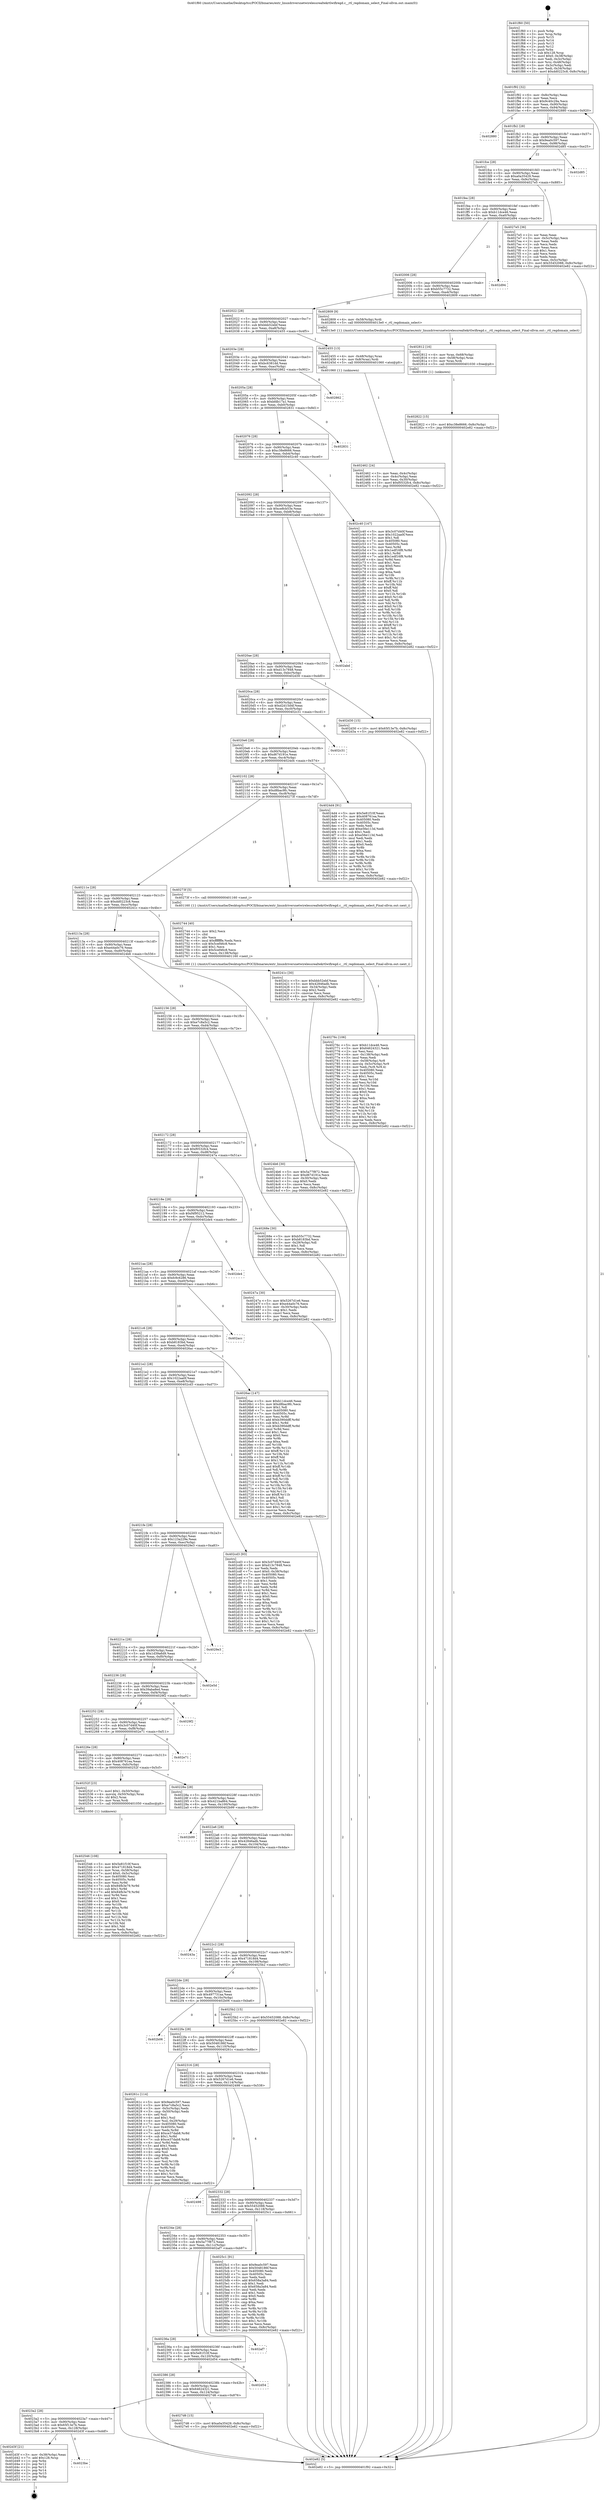 digraph "0x401f60" {
  label = "0x401f60 (/mnt/c/Users/mathe/Desktop/tcc/POCII/binaries/extr_linuxdriversnetwirelessrealtekrtlwifiregd.c__rtl_regdomain_select_Final-ollvm.out::main(0))"
  labelloc = "t"
  node[shape=record]

  Entry [label="",width=0.3,height=0.3,shape=circle,fillcolor=black,style=filled]
  "0x401f92" [label="{
     0x401f92 [32]\l
     | [instrs]\l
     &nbsp;&nbsp;0x401f92 \<+6\>: mov -0x8c(%rbp),%eax\l
     &nbsp;&nbsp;0x401f98 \<+2\>: mov %eax,%ecx\l
     &nbsp;&nbsp;0x401f9a \<+6\>: sub $0x9c40c29a,%ecx\l
     &nbsp;&nbsp;0x401fa0 \<+6\>: mov %eax,-0x90(%rbp)\l
     &nbsp;&nbsp;0x401fa6 \<+6\>: mov %ecx,-0x94(%rbp)\l
     &nbsp;&nbsp;0x401fac \<+6\>: je 0000000000402880 \<main+0x920\>\l
  }"]
  "0x402880" [label="{
     0x402880\l
  }", style=dashed]
  "0x401fb2" [label="{
     0x401fb2 [28]\l
     | [instrs]\l
     &nbsp;&nbsp;0x401fb2 \<+5\>: jmp 0000000000401fb7 \<main+0x57\>\l
     &nbsp;&nbsp;0x401fb7 \<+6\>: mov -0x90(%rbp),%eax\l
     &nbsp;&nbsp;0x401fbd \<+5\>: sub $0x9ea0c597,%eax\l
     &nbsp;&nbsp;0x401fc2 \<+6\>: mov %eax,-0x98(%rbp)\l
     &nbsp;&nbsp;0x401fc8 \<+6\>: je 0000000000402d85 \<main+0xe25\>\l
  }"]
  Exit [label="",width=0.3,height=0.3,shape=circle,fillcolor=black,style=filled,peripheries=2]
  "0x402d85" [label="{
     0x402d85\l
  }", style=dashed]
  "0x401fce" [label="{
     0x401fce [28]\l
     | [instrs]\l
     &nbsp;&nbsp;0x401fce \<+5\>: jmp 0000000000401fd3 \<main+0x73\>\l
     &nbsp;&nbsp;0x401fd3 \<+6\>: mov -0x90(%rbp),%eax\l
     &nbsp;&nbsp;0x401fd9 \<+5\>: sub $0xa0a35429,%eax\l
     &nbsp;&nbsp;0x401fde \<+6\>: mov %eax,-0x9c(%rbp)\l
     &nbsp;&nbsp;0x401fe4 \<+6\>: je 00000000004027e5 \<main+0x885\>\l
  }"]
  "0x4023be" [label="{
     0x4023be\l
  }", style=dashed]
  "0x4027e5" [label="{
     0x4027e5 [36]\l
     | [instrs]\l
     &nbsp;&nbsp;0x4027e5 \<+2\>: xor %eax,%eax\l
     &nbsp;&nbsp;0x4027e7 \<+3\>: mov -0x5c(%rbp),%ecx\l
     &nbsp;&nbsp;0x4027ea \<+2\>: mov %eax,%edx\l
     &nbsp;&nbsp;0x4027ec \<+2\>: sub %ecx,%edx\l
     &nbsp;&nbsp;0x4027ee \<+2\>: mov %eax,%ecx\l
     &nbsp;&nbsp;0x4027f0 \<+3\>: sub $0x1,%ecx\l
     &nbsp;&nbsp;0x4027f3 \<+2\>: add %ecx,%edx\l
     &nbsp;&nbsp;0x4027f5 \<+2\>: sub %edx,%eax\l
     &nbsp;&nbsp;0x4027f7 \<+3\>: mov %eax,-0x5c(%rbp)\l
     &nbsp;&nbsp;0x4027fa \<+10\>: movl $0x55452088,-0x8c(%rbp)\l
     &nbsp;&nbsp;0x402804 \<+5\>: jmp 0000000000402e82 \<main+0xf22\>\l
  }"]
  "0x401fea" [label="{
     0x401fea [28]\l
     | [instrs]\l
     &nbsp;&nbsp;0x401fea \<+5\>: jmp 0000000000401fef \<main+0x8f\>\l
     &nbsp;&nbsp;0x401fef \<+6\>: mov -0x90(%rbp),%eax\l
     &nbsp;&nbsp;0x401ff5 \<+5\>: sub $0xb11dce46,%eax\l
     &nbsp;&nbsp;0x401ffa \<+6\>: mov %eax,-0xa0(%rbp)\l
     &nbsp;&nbsp;0x402000 \<+6\>: je 0000000000402d94 \<main+0xe34\>\l
  }"]
  "0x402d3f" [label="{
     0x402d3f [21]\l
     | [instrs]\l
     &nbsp;&nbsp;0x402d3f \<+3\>: mov -0x38(%rbp),%eax\l
     &nbsp;&nbsp;0x402d42 \<+7\>: add $0x128,%rsp\l
     &nbsp;&nbsp;0x402d49 \<+1\>: pop %rbx\l
     &nbsp;&nbsp;0x402d4a \<+2\>: pop %r12\l
     &nbsp;&nbsp;0x402d4c \<+2\>: pop %r13\l
     &nbsp;&nbsp;0x402d4e \<+2\>: pop %r14\l
     &nbsp;&nbsp;0x402d50 \<+2\>: pop %r15\l
     &nbsp;&nbsp;0x402d52 \<+1\>: pop %rbp\l
     &nbsp;&nbsp;0x402d53 \<+1\>: ret\l
  }"]
  "0x402d94" [label="{
     0x402d94\l
  }", style=dashed]
  "0x402006" [label="{
     0x402006 [28]\l
     | [instrs]\l
     &nbsp;&nbsp;0x402006 \<+5\>: jmp 000000000040200b \<main+0xab\>\l
     &nbsp;&nbsp;0x40200b \<+6\>: mov -0x90(%rbp),%eax\l
     &nbsp;&nbsp;0x402011 \<+5\>: sub $0xb55c7732,%eax\l
     &nbsp;&nbsp;0x402016 \<+6\>: mov %eax,-0xa4(%rbp)\l
     &nbsp;&nbsp;0x40201c \<+6\>: je 0000000000402809 \<main+0x8a9\>\l
  }"]
  "0x402822" [label="{
     0x402822 [15]\l
     | [instrs]\l
     &nbsp;&nbsp;0x402822 \<+10\>: movl $0xc38e8666,-0x8c(%rbp)\l
     &nbsp;&nbsp;0x40282c \<+5\>: jmp 0000000000402e82 \<main+0xf22\>\l
  }"]
  "0x402809" [label="{
     0x402809 [9]\l
     | [instrs]\l
     &nbsp;&nbsp;0x402809 \<+4\>: mov -0x58(%rbp),%rdi\l
     &nbsp;&nbsp;0x40280d \<+5\>: call 00000000004013e0 \<_rtl_regdomain_select\>\l
     | [calls]\l
     &nbsp;&nbsp;0x4013e0 \{1\} (/mnt/c/Users/mathe/Desktop/tcc/POCII/binaries/extr_linuxdriversnetwirelessrealtekrtlwifiregd.c__rtl_regdomain_select_Final-ollvm.out::_rtl_regdomain_select)\l
  }"]
  "0x402022" [label="{
     0x402022 [28]\l
     | [instrs]\l
     &nbsp;&nbsp;0x402022 \<+5\>: jmp 0000000000402027 \<main+0xc7\>\l
     &nbsp;&nbsp;0x402027 \<+6\>: mov -0x90(%rbp),%eax\l
     &nbsp;&nbsp;0x40202d \<+5\>: sub $0xbbb52ebf,%eax\l
     &nbsp;&nbsp;0x402032 \<+6\>: mov %eax,-0xa8(%rbp)\l
     &nbsp;&nbsp;0x402038 \<+6\>: je 0000000000402455 \<main+0x4f5\>\l
  }"]
  "0x402812" [label="{
     0x402812 [16]\l
     | [instrs]\l
     &nbsp;&nbsp;0x402812 \<+4\>: mov %rax,-0x68(%rbp)\l
     &nbsp;&nbsp;0x402816 \<+4\>: mov -0x58(%rbp),%rax\l
     &nbsp;&nbsp;0x40281a \<+3\>: mov %rax,%rdi\l
     &nbsp;&nbsp;0x40281d \<+5\>: call 0000000000401030 \<free@plt\>\l
     | [calls]\l
     &nbsp;&nbsp;0x401030 \{1\} (unknown)\l
  }"]
  "0x402455" [label="{
     0x402455 [13]\l
     | [instrs]\l
     &nbsp;&nbsp;0x402455 \<+4\>: mov -0x48(%rbp),%rax\l
     &nbsp;&nbsp;0x402459 \<+4\>: mov 0x8(%rax),%rdi\l
     &nbsp;&nbsp;0x40245d \<+5\>: call 0000000000401060 \<atoi@plt\>\l
     | [calls]\l
     &nbsp;&nbsp;0x401060 \{1\} (unknown)\l
  }"]
  "0x40203e" [label="{
     0x40203e [28]\l
     | [instrs]\l
     &nbsp;&nbsp;0x40203e \<+5\>: jmp 0000000000402043 \<main+0xe3\>\l
     &nbsp;&nbsp;0x402043 \<+6\>: mov -0x90(%rbp),%eax\l
     &nbsp;&nbsp;0x402049 \<+5\>: sub $0xbc6381dd,%eax\l
     &nbsp;&nbsp;0x40204e \<+6\>: mov %eax,-0xac(%rbp)\l
     &nbsp;&nbsp;0x402054 \<+6\>: je 0000000000402862 \<main+0x902\>\l
  }"]
  "0x4023a2" [label="{
     0x4023a2 [28]\l
     | [instrs]\l
     &nbsp;&nbsp;0x4023a2 \<+5\>: jmp 00000000004023a7 \<main+0x447\>\l
     &nbsp;&nbsp;0x4023a7 \<+6\>: mov -0x90(%rbp),%eax\l
     &nbsp;&nbsp;0x4023ad \<+5\>: sub $0x65f13e7b,%eax\l
     &nbsp;&nbsp;0x4023b2 \<+6\>: mov %eax,-0x128(%rbp)\l
     &nbsp;&nbsp;0x4023b8 \<+6\>: je 0000000000402d3f \<main+0xddf\>\l
  }"]
  "0x402862" [label="{
     0x402862\l
  }", style=dashed]
  "0x40205a" [label="{
     0x40205a [28]\l
     | [instrs]\l
     &nbsp;&nbsp;0x40205a \<+5\>: jmp 000000000040205f \<main+0xff\>\l
     &nbsp;&nbsp;0x40205f \<+6\>: mov -0x90(%rbp),%eax\l
     &nbsp;&nbsp;0x402065 \<+5\>: sub $0xbfdb17a1,%eax\l
     &nbsp;&nbsp;0x40206a \<+6\>: mov %eax,-0xb0(%rbp)\l
     &nbsp;&nbsp;0x402070 \<+6\>: je 0000000000402831 \<main+0x8d1\>\l
  }"]
  "0x4027d6" [label="{
     0x4027d6 [15]\l
     | [instrs]\l
     &nbsp;&nbsp;0x4027d6 \<+10\>: movl $0xa0a35429,-0x8c(%rbp)\l
     &nbsp;&nbsp;0x4027e0 \<+5\>: jmp 0000000000402e82 \<main+0xf22\>\l
  }"]
  "0x402831" [label="{
     0x402831\l
  }", style=dashed]
  "0x402076" [label="{
     0x402076 [28]\l
     | [instrs]\l
     &nbsp;&nbsp;0x402076 \<+5\>: jmp 000000000040207b \<main+0x11b\>\l
     &nbsp;&nbsp;0x40207b \<+6\>: mov -0x90(%rbp),%eax\l
     &nbsp;&nbsp;0x402081 \<+5\>: sub $0xc38e8666,%eax\l
     &nbsp;&nbsp;0x402086 \<+6\>: mov %eax,-0xb4(%rbp)\l
     &nbsp;&nbsp;0x40208c \<+6\>: je 0000000000402c40 \<main+0xce0\>\l
  }"]
  "0x402386" [label="{
     0x402386 [28]\l
     | [instrs]\l
     &nbsp;&nbsp;0x402386 \<+5\>: jmp 000000000040238b \<main+0x42b\>\l
     &nbsp;&nbsp;0x40238b \<+6\>: mov -0x90(%rbp),%eax\l
     &nbsp;&nbsp;0x402391 \<+5\>: sub $0x64624321,%eax\l
     &nbsp;&nbsp;0x402396 \<+6\>: mov %eax,-0x124(%rbp)\l
     &nbsp;&nbsp;0x40239c \<+6\>: je 00000000004027d6 \<main+0x876\>\l
  }"]
  "0x402c40" [label="{
     0x402c40 [147]\l
     | [instrs]\l
     &nbsp;&nbsp;0x402c40 \<+5\>: mov $0x3c07d40f,%eax\l
     &nbsp;&nbsp;0x402c45 \<+5\>: mov $0x1022aa0f,%ecx\l
     &nbsp;&nbsp;0x402c4a \<+2\>: mov $0x1,%dl\l
     &nbsp;&nbsp;0x402c4c \<+7\>: mov 0x405080,%esi\l
     &nbsp;&nbsp;0x402c53 \<+7\>: mov 0x40505c,%edi\l
     &nbsp;&nbsp;0x402c5a \<+3\>: mov %esi,%r8d\l
     &nbsp;&nbsp;0x402c5d \<+7\>: sub $0x1edf16f8,%r8d\l
     &nbsp;&nbsp;0x402c64 \<+4\>: sub $0x1,%r8d\l
     &nbsp;&nbsp;0x402c68 \<+7\>: add $0x1edf16f8,%r8d\l
     &nbsp;&nbsp;0x402c6f \<+4\>: imul %r8d,%esi\l
     &nbsp;&nbsp;0x402c73 \<+3\>: and $0x1,%esi\l
     &nbsp;&nbsp;0x402c76 \<+3\>: cmp $0x0,%esi\l
     &nbsp;&nbsp;0x402c79 \<+4\>: sete %r9b\l
     &nbsp;&nbsp;0x402c7d \<+3\>: cmp $0xa,%edi\l
     &nbsp;&nbsp;0x402c80 \<+4\>: setl %r10b\l
     &nbsp;&nbsp;0x402c84 \<+3\>: mov %r9b,%r11b\l
     &nbsp;&nbsp;0x402c87 \<+4\>: xor $0xff,%r11b\l
     &nbsp;&nbsp;0x402c8b \<+3\>: mov %r10b,%bl\l
     &nbsp;&nbsp;0x402c8e \<+3\>: xor $0xff,%bl\l
     &nbsp;&nbsp;0x402c91 \<+3\>: xor $0x0,%dl\l
     &nbsp;&nbsp;0x402c94 \<+3\>: mov %r11b,%r14b\l
     &nbsp;&nbsp;0x402c97 \<+4\>: and $0x0,%r14b\l
     &nbsp;&nbsp;0x402c9b \<+3\>: and %dl,%r9b\l
     &nbsp;&nbsp;0x402c9e \<+3\>: mov %bl,%r15b\l
     &nbsp;&nbsp;0x402ca1 \<+4\>: and $0x0,%r15b\l
     &nbsp;&nbsp;0x402ca5 \<+3\>: and %dl,%r10b\l
     &nbsp;&nbsp;0x402ca8 \<+3\>: or %r9b,%r14b\l
     &nbsp;&nbsp;0x402cab \<+3\>: or %r10b,%r15b\l
     &nbsp;&nbsp;0x402cae \<+3\>: xor %r15b,%r14b\l
     &nbsp;&nbsp;0x402cb1 \<+3\>: or %bl,%r11b\l
     &nbsp;&nbsp;0x402cb4 \<+4\>: xor $0xff,%r11b\l
     &nbsp;&nbsp;0x402cb8 \<+3\>: or $0x0,%dl\l
     &nbsp;&nbsp;0x402cbb \<+3\>: and %dl,%r11b\l
     &nbsp;&nbsp;0x402cbe \<+3\>: or %r11b,%r14b\l
     &nbsp;&nbsp;0x402cc1 \<+4\>: test $0x1,%r14b\l
     &nbsp;&nbsp;0x402cc5 \<+3\>: cmovne %ecx,%eax\l
     &nbsp;&nbsp;0x402cc8 \<+6\>: mov %eax,-0x8c(%rbp)\l
     &nbsp;&nbsp;0x402cce \<+5\>: jmp 0000000000402e82 \<main+0xf22\>\l
  }"]
  "0x402092" [label="{
     0x402092 [28]\l
     | [instrs]\l
     &nbsp;&nbsp;0x402092 \<+5\>: jmp 0000000000402097 \<main+0x137\>\l
     &nbsp;&nbsp;0x402097 \<+6\>: mov -0x90(%rbp),%eax\l
     &nbsp;&nbsp;0x40209d \<+5\>: sub $0xce8cb53e,%eax\l
     &nbsp;&nbsp;0x4020a2 \<+6\>: mov %eax,-0xb8(%rbp)\l
     &nbsp;&nbsp;0x4020a8 \<+6\>: je 0000000000402abd \<main+0xb5d\>\l
  }"]
  "0x402d54" [label="{
     0x402d54\l
  }", style=dashed]
  "0x402abd" [label="{
     0x402abd\l
  }", style=dashed]
  "0x4020ae" [label="{
     0x4020ae [28]\l
     | [instrs]\l
     &nbsp;&nbsp;0x4020ae \<+5\>: jmp 00000000004020b3 \<main+0x153\>\l
     &nbsp;&nbsp;0x4020b3 \<+6\>: mov -0x90(%rbp),%eax\l
     &nbsp;&nbsp;0x4020b9 \<+5\>: sub $0xd13c7848,%eax\l
     &nbsp;&nbsp;0x4020be \<+6\>: mov %eax,-0xbc(%rbp)\l
     &nbsp;&nbsp;0x4020c4 \<+6\>: je 0000000000402d30 \<main+0xdd0\>\l
  }"]
  "0x40236a" [label="{
     0x40236a [28]\l
     | [instrs]\l
     &nbsp;&nbsp;0x40236a \<+5\>: jmp 000000000040236f \<main+0x40f\>\l
     &nbsp;&nbsp;0x40236f \<+6\>: mov -0x90(%rbp),%eax\l
     &nbsp;&nbsp;0x402375 \<+5\>: sub $0x5e81f10f,%eax\l
     &nbsp;&nbsp;0x40237a \<+6\>: mov %eax,-0x120(%rbp)\l
     &nbsp;&nbsp;0x402380 \<+6\>: je 0000000000402d54 \<main+0xdf4\>\l
  }"]
  "0x402d30" [label="{
     0x402d30 [15]\l
     | [instrs]\l
     &nbsp;&nbsp;0x402d30 \<+10\>: movl $0x65f13e7b,-0x8c(%rbp)\l
     &nbsp;&nbsp;0x402d3a \<+5\>: jmp 0000000000402e82 \<main+0xf22\>\l
  }"]
  "0x4020ca" [label="{
     0x4020ca [28]\l
     | [instrs]\l
     &nbsp;&nbsp;0x4020ca \<+5\>: jmp 00000000004020cf \<main+0x16f\>\l
     &nbsp;&nbsp;0x4020cf \<+6\>: mov -0x90(%rbp),%eax\l
     &nbsp;&nbsp;0x4020d5 \<+5\>: sub $0xd2d15d4f,%eax\l
     &nbsp;&nbsp;0x4020da \<+6\>: mov %eax,-0xc0(%rbp)\l
     &nbsp;&nbsp;0x4020e0 \<+6\>: je 0000000000402c31 \<main+0xcd1\>\l
  }"]
  "0x402af7" [label="{
     0x402af7\l
  }", style=dashed]
  "0x402c31" [label="{
     0x402c31\l
  }", style=dashed]
  "0x4020e6" [label="{
     0x4020e6 [28]\l
     | [instrs]\l
     &nbsp;&nbsp;0x4020e6 \<+5\>: jmp 00000000004020eb \<main+0x18b\>\l
     &nbsp;&nbsp;0x4020eb \<+6\>: mov -0x90(%rbp),%eax\l
     &nbsp;&nbsp;0x4020f1 \<+5\>: sub $0xd67d191e,%eax\l
     &nbsp;&nbsp;0x4020f6 \<+6\>: mov %eax,-0xc4(%rbp)\l
     &nbsp;&nbsp;0x4020fc \<+6\>: je 00000000004024d4 \<main+0x574\>\l
  }"]
  "0x40276c" [label="{
     0x40276c [106]\l
     | [instrs]\l
     &nbsp;&nbsp;0x40276c \<+5\>: mov $0xb11dce46,%ecx\l
     &nbsp;&nbsp;0x402771 \<+5\>: mov $0x64624321,%edx\l
     &nbsp;&nbsp;0x402776 \<+2\>: xor %esi,%esi\l
     &nbsp;&nbsp;0x402778 \<+6\>: mov -0x138(%rbp),%edi\l
     &nbsp;&nbsp;0x40277e \<+3\>: imul %eax,%edi\l
     &nbsp;&nbsp;0x402781 \<+4\>: mov -0x58(%rbp),%r8\l
     &nbsp;&nbsp;0x402785 \<+4\>: movslq -0x5c(%rbp),%r9\l
     &nbsp;&nbsp;0x402789 \<+4\>: mov %edi,(%r8,%r9,4)\l
     &nbsp;&nbsp;0x40278d \<+7\>: mov 0x405080,%eax\l
     &nbsp;&nbsp;0x402794 \<+7\>: mov 0x40505c,%edi\l
     &nbsp;&nbsp;0x40279b \<+3\>: sub $0x1,%esi\l
     &nbsp;&nbsp;0x40279e \<+3\>: mov %eax,%r10d\l
     &nbsp;&nbsp;0x4027a1 \<+3\>: add %esi,%r10d\l
     &nbsp;&nbsp;0x4027a4 \<+4\>: imul %r10d,%eax\l
     &nbsp;&nbsp;0x4027a8 \<+3\>: and $0x1,%eax\l
     &nbsp;&nbsp;0x4027ab \<+3\>: cmp $0x0,%eax\l
     &nbsp;&nbsp;0x4027ae \<+4\>: sete %r11b\l
     &nbsp;&nbsp;0x4027b2 \<+3\>: cmp $0xa,%edi\l
     &nbsp;&nbsp;0x4027b5 \<+3\>: setl %bl\l
     &nbsp;&nbsp;0x4027b8 \<+3\>: mov %r11b,%r14b\l
     &nbsp;&nbsp;0x4027bb \<+3\>: and %bl,%r14b\l
     &nbsp;&nbsp;0x4027be \<+3\>: xor %bl,%r11b\l
     &nbsp;&nbsp;0x4027c1 \<+3\>: or %r11b,%r14b\l
     &nbsp;&nbsp;0x4027c4 \<+4\>: test $0x1,%r14b\l
     &nbsp;&nbsp;0x4027c8 \<+3\>: cmovne %edx,%ecx\l
     &nbsp;&nbsp;0x4027cb \<+6\>: mov %ecx,-0x8c(%rbp)\l
     &nbsp;&nbsp;0x4027d1 \<+5\>: jmp 0000000000402e82 \<main+0xf22\>\l
  }"]
  "0x4024d4" [label="{
     0x4024d4 [91]\l
     | [instrs]\l
     &nbsp;&nbsp;0x4024d4 \<+5\>: mov $0x5e81f10f,%eax\l
     &nbsp;&nbsp;0x4024d9 \<+5\>: mov $0x408761ea,%ecx\l
     &nbsp;&nbsp;0x4024de \<+7\>: mov 0x405080,%edx\l
     &nbsp;&nbsp;0x4024e5 \<+7\>: mov 0x40505c,%esi\l
     &nbsp;&nbsp;0x4024ec \<+2\>: mov %edx,%edi\l
     &nbsp;&nbsp;0x4024ee \<+6\>: add $0xe56e113d,%edi\l
     &nbsp;&nbsp;0x4024f4 \<+3\>: sub $0x1,%edi\l
     &nbsp;&nbsp;0x4024f7 \<+6\>: sub $0xe56e113d,%edi\l
     &nbsp;&nbsp;0x4024fd \<+3\>: imul %edi,%edx\l
     &nbsp;&nbsp;0x402500 \<+3\>: and $0x1,%edx\l
     &nbsp;&nbsp;0x402503 \<+3\>: cmp $0x0,%edx\l
     &nbsp;&nbsp;0x402506 \<+4\>: sete %r8b\l
     &nbsp;&nbsp;0x40250a \<+3\>: cmp $0xa,%esi\l
     &nbsp;&nbsp;0x40250d \<+4\>: setl %r9b\l
     &nbsp;&nbsp;0x402511 \<+3\>: mov %r8b,%r10b\l
     &nbsp;&nbsp;0x402514 \<+3\>: and %r9b,%r10b\l
     &nbsp;&nbsp;0x402517 \<+3\>: xor %r9b,%r8b\l
     &nbsp;&nbsp;0x40251a \<+3\>: or %r8b,%r10b\l
     &nbsp;&nbsp;0x40251d \<+4\>: test $0x1,%r10b\l
     &nbsp;&nbsp;0x402521 \<+3\>: cmovne %ecx,%eax\l
     &nbsp;&nbsp;0x402524 \<+6\>: mov %eax,-0x8c(%rbp)\l
     &nbsp;&nbsp;0x40252a \<+5\>: jmp 0000000000402e82 \<main+0xf22\>\l
  }"]
  "0x402102" [label="{
     0x402102 [28]\l
     | [instrs]\l
     &nbsp;&nbsp;0x402102 \<+5\>: jmp 0000000000402107 \<main+0x1a7\>\l
     &nbsp;&nbsp;0x402107 \<+6\>: mov -0x90(%rbp),%eax\l
     &nbsp;&nbsp;0x40210d \<+5\>: sub $0xd8bac9fc,%eax\l
     &nbsp;&nbsp;0x402112 \<+6\>: mov %eax,-0xc8(%rbp)\l
     &nbsp;&nbsp;0x402118 \<+6\>: je 000000000040273f \<main+0x7df\>\l
  }"]
  "0x402744" [label="{
     0x402744 [40]\l
     | [instrs]\l
     &nbsp;&nbsp;0x402744 \<+5\>: mov $0x2,%ecx\l
     &nbsp;&nbsp;0x402749 \<+1\>: cltd\l
     &nbsp;&nbsp;0x40274a \<+2\>: idiv %ecx\l
     &nbsp;&nbsp;0x40274c \<+6\>: imul $0xfffffffe,%edx,%ecx\l
     &nbsp;&nbsp;0x402752 \<+6\>: sub $0x5cef46c8,%ecx\l
     &nbsp;&nbsp;0x402758 \<+3\>: add $0x1,%ecx\l
     &nbsp;&nbsp;0x40275b \<+6\>: add $0x5cef46c8,%ecx\l
     &nbsp;&nbsp;0x402761 \<+6\>: mov %ecx,-0x138(%rbp)\l
     &nbsp;&nbsp;0x402767 \<+5\>: call 0000000000401160 \<next_i\>\l
     | [calls]\l
     &nbsp;&nbsp;0x401160 \{1\} (/mnt/c/Users/mathe/Desktop/tcc/POCII/binaries/extr_linuxdriversnetwirelessrealtekrtlwifiregd.c__rtl_regdomain_select_Final-ollvm.out::next_i)\l
  }"]
  "0x40273f" [label="{
     0x40273f [5]\l
     | [instrs]\l
     &nbsp;&nbsp;0x40273f \<+5\>: call 0000000000401160 \<next_i\>\l
     | [calls]\l
     &nbsp;&nbsp;0x401160 \{1\} (/mnt/c/Users/mathe/Desktop/tcc/POCII/binaries/extr_linuxdriversnetwirelessrealtekrtlwifiregd.c__rtl_regdomain_select_Final-ollvm.out::next_i)\l
  }"]
  "0x40211e" [label="{
     0x40211e [28]\l
     | [instrs]\l
     &nbsp;&nbsp;0x40211e \<+5\>: jmp 0000000000402123 \<main+0x1c3\>\l
     &nbsp;&nbsp;0x402123 \<+6\>: mov -0x90(%rbp),%eax\l
     &nbsp;&nbsp;0x402129 \<+5\>: sub $0xdd0223c8,%eax\l
     &nbsp;&nbsp;0x40212e \<+6\>: mov %eax,-0xcc(%rbp)\l
     &nbsp;&nbsp;0x402134 \<+6\>: je 000000000040241c \<main+0x4bc\>\l
  }"]
  "0x40234e" [label="{
     0x40234e [28]\l
     | [instrs]\l
     &nbsp;&nbsp;0x40234e \<+5\>: jmp 0000000000402353 \<main+0x3f3\>\l
     &nbsp;&nbsp;0x402353 \<+6\>: mov -0x90(%rbp),%eax\l
     &nbsp;&nbsp;0x402359 \<+5\>: sub $0x5a77f872,%eax\l
     &nbsp;&nbsp;0x40235e \<+6\>: mov %eax,-0x11c(%rbp)\l
     &nbsp;&nbsp;0x402364 \<+6\>: je 0000000000402af7 \<main+0xb97\>\l
  }"]
  "0x40241c" [label="{
     0x40241c [30]\l
     | [instrs]\l
     &nbsp;&nbsp;0x40241c \<+5\>: mov $0xbbb52ebf,%eax\l
     &nbsp;&nbsp;0x402421 \<+5\>: mov $0x42846adb,%ecx\l
     &nbsp;&nbsp;0x402426 \<+3\>: mov -0x34(%rbp),%edx\l
     &nbsp;&nbsp;0x402429 \<+3\>: cmp $0x2,%edx\l
     &nbsp;&nbsp;0x40242c \<+3\>: cmovne %ecx,%eax\l
     &nbsp;&nbsp;0x40242f \<+6\>: mov %eax,-0x8c(%rbp)\l
     &nbsp;&nbsp;0x402435 \<+5\>: jmp 0000000000402e82 \<main+0xf22\>\l
  }"]
  "0x40213a" [label="{
     0x40213a [28]\l
     | [instrs]\l
     &nbsp;&nbsp;0x40213a \<+5\>: jmp 000000000040213f \<main+0x1df\>\l
     &nbsp;&nbsp;0x40213f \<+6\>: mov -0x90(%rbp),%eax\l
     &nbsp;&nbsp;0x402145 \<+5\>: sub $0xe44a0c76,%eax\l
     &nbsp;&nbsp;0x40214a \<+6\>: mov %eax,-0xd0(%rbp)\l
     &nbsp;&nbsp;0x402150 \<+6\>: je 00000000004024b6 \<main+0x556\>\l
  }"]
  "0x402e82" [label="{
     0x402e82 [5]\l
     | [instrs]\l
     &nbsp;&nbsp;0x402e82 \<+5\>: jmp 0000000000401f92 \<main+0x32\>\l
  }"]
  "0x401f60" [label="{
     0x401f60 [50]\l
     | [instrs]\l
     &nbsp;&nbsp;0x401f60 \<+1\>: push %rbp\l
     &nbsp;&nbsp;0x401f61 \<+3\>: mov %rsp,%rbp\l
     &nbsp;&nbsp;0x401f64 \<+2\>: push %r15\l
     &nbsp;&nbsp;0x401f66 \<+2\>: push %r14\l
     &nbsp;&nbsp;0x401f68 \<+2\>: push %r13\l
     &nbsp;&nbsp;0x401f6a \<+2\>: push %r12\l
     &nbsp;&nbsp;0x401f6c \<+1\>: push %rbx\l
     &nbsp;&nbsp;0x401f6d \<+7\>: sub $0x128,%rsp\l
     &nbsp;&nbsp;0x401f74 \<+7\>: movl $0x0,-0x38(%rbp)\l
     &nbsp;&nbsp;0x401f7b \<+3\>: mov %edi,-0x3c(%rbp)\l
     &nbsp;&nbsp;0x401f7e \<+4\>: mov %rsi,-0x48(%rbp)\l
     &nbsp;&nbsp;0x401f82 \<+3\>: mov -0x3c(%rbp),%edi\l
     &nbsp;&nbsp;0x401f85 \<+3\>: mov %edi,-0x34(%rbp)\l
     &nbsp;&nbsp;0x401f88 \<+10\>: movl $0xdd0223c8,-0x8c(%rbp)\l
  }"]
  "0x402462" [label="{
     0x402462 [24]\l
     | [instrs]\l
     &nbsp;&nbsp;0x402462 \<+3\>: mov %eax,-0x4c(%rbp)\l
     &nbsp;&nbsp;0x402465 \<+3\>: mov -0x4c(%rbp),%eax\l
     &nbsp;&nbsp;0x402468 \<+3\>: mov %eax,-0x30(%rbp)\l
     &nbsp;&nbsp;0x40246b \<+10\>: movl $0xf0532fc4,-0x8c(%rbp)\l
     &nbsp;&nbsp;0x402475 \<+5\>: jmp 0000000000402e82 \<main+0xf22\>\l
  }"]
  "0x4025c1" [label="{
     0x4025c1 [91]\l
     | [instrs]\l
     &nbsp;&nbsp;0x4025c1 \<+5\>: mov $0x9ea0c597,%eax\l
     &nbsp;&nbsp;0x4025c6 \<+5\>: mov $0x5048186f,%ecx\l
     &nbsp;&nbsp;0x4025cb \<+7\>: mov 0x405080,%edx\l
     &nbsp;&nbsp;0x4025d2 \<+7\>: mov 0x40505c,%esi\l
     &nbsp;&nbsp;0x4025d9 \<+2\>: mov %edx,%edi\l
     &nbsp;&nbsp;0x4025db \<+6\>: add $0x658a3a84,%edi\l
     &nbsp;&nbsp;0x4025e1 \<+3\>: sub $0x1,%edi\l
     &nbsp;&nbsp;0x4025e4 \<+6\>: sub $0x658a3a84,%edi\l
     &nbsp;&nbsp;0x4025ea \<+3\>: imul %edi,%edx\l
     &nbsp;&nbsp;0x4025ed \<+3\>: and $0x1,%edx\l
     &nbsp;&nbsp;0x4025f0 \<+3\>: cmp $0x0,%edx\l
     &nbsp;&nbsp;0x4025f3 \<+4\>: sete %r8b\l
     &nbsp;&nbsp;0x4025f7 \<+3\>: cmp $0xa,%esi\l
     &nbsp;&nbsp;0x4025fa \<+4\>: setl %r9b\l
     &nbsp;&nbsp;0x4025fe \<+3\>: mov %r8b,%r10b\l
     &nbsp;&nbsp;0x402601 \<+3\>: and %r9b,%r10b\l
     &nbsp;&nbsp;0x402604 \<+3\>: xor %r9b,%r8b\l
     &nbsp;&nbsp;0x402607 \<+3\>: or %r8b,%r10b\l
     &nbsp;&nbsp;0x40260a \<+4\>: test $0x1,%r10b\l
     &nbsp;&nbsp;0x40260e \<+3\>: cmovne %ecx,%eax\l
     &nbsp;&nbsp;0x402611 \<+6\>: mov %eax,-0x8c(%rbp)\l
     &nbsp;&nbsp;0x402617 \<+5\>: jmp 0000000000402e82 \<main+0xf22\>\l
  }"]
  "0x4024b6" [label="{
     0x4024b6 [30]\l
     | [instrs]\l
     &nbsp;&nbsp;0x4024b6 \<+5\>: mov $0x5a77f872,%eax\l
     &nbsp;&nbsp;0x4024bb \<+5\>: mov $0xd67d191e,%ecx\l
     &nbsp;&nbsp;0x4024c0 \<+3\>: mov -0x30(%rbp),%edx\l
     &nbsp;&nbsp;0x4024c3 \<+3\>: cmp $0x0,%edx\l
     &nbsp;&nbsp;0x4024c6 \<+3\>: cmove %ecx,%eax\l
     &nbsp;&nbsp;0x4024c9 \<+6\>: mov %eax,-0x8c(%rbp)\l
     &nbsp;&nbsp;0x4024cf \<+5\>: jmp 0000000000402e82 \<main+0xf22\>\l
  }"]
  "0x402156" [label="{
     0x402156 [28]\l
     | [instrs]\l
     &nbsp;&nbsp;0x402156 \<+5\>: jmp 000000000040215b \<main+0x1fb\>\l
     &nbsp;&nbsp;0x40215b \<+6\>: mov -0x90(%rbp),%eax\l
     &nbsp;&nbsp;0x402161 \<+5\>: sub $0xe7c8a5c2,%eax\l
     &nbsp;&nbsp;0x402166 \<+6\>: mov %eax,-0xd4(%rbp)\l
     &nbsp;&nbsp;0x40216c \<+6\>: je 000000000040268e \<main+0x72e\>\l
  }"]
  "0x402332" [label="{
     0x402332 [28]\l
     | [instrs]\l
     &nbsp;&nbsp;0x402332 \<+5\>: jmp 0000000000402337 \<main+0x3d7\>\l
     &nbsp;&nbsp;0x402337 \<+6\>: mov -0x90(%rbp),%eax\l
     &nbsp;&nbsp;0x40233d \<+5\>: sub $0x55452088,%eax\l
     &nbsp;&nbsp;0x402342 \<+6\>: mov %eax,-0x118(%rbp)\l
     &nbsp;&nbsp;0x402348 \<+6\>: je 00000000004025c1 \<main+0x661\>\l
  }"]
  "0x40268e" [label="{
     0x40268e [30]\l
     | [instrs]\l
     &nbsp;&nbsp;0x40268e \<+5\>: mov $0xb55c7732,%eax\l
     &nbsp;&nbsp;0x402693 \<+5\>: mov $0xb8183bd,%ecx\l
     &nbsp;&nbsp;0x402698 \<+3\>: mov -0x29(%rbp),%dl\l
     &nbsp;&nbsp;0x40269b \<+3\>: test $0x1,%dl\l
     &nbsp;&nbsp;0x40269e \<+3\>: cmovne %ecx,%eax\l
     &nbsp;&nbsp;0x4026a1 \<+6\>: mov %eax,-0x8c(%rbp)\l
     &nbsp;&nbsp;0x4026a7 \<+5\>: jmp 0000000000402e82 \<main+0xf22\>\l
  }"]
  "0x402172" [label="{
     0x402172 [28]\l
     | [instrs]\l
     &nbsp;&nbsp;0x402172 \<+5\>: jmp 0000000000402177 \<main+0x217\>\l
     &nbsp;&nbsp;0x402177 \<+6\>: mov -0x90(%rbp),%eax\l
     &nbsp;&nbsp;0x40217d \<+5\>: sub $0xf0532fc4,%eax\l
     &nbsp;&nbsp;0x402182 \<+6\>: mov %eax,-0xd8(%rbp)\l
     &nbsp;&nbsp;0x402188 \<+6\>: je 000000000040247a \<main+0x51a\>\l
  }"]
  "0x402498" [label="{
     0x402498\l
  }", style=dashed]
  "0x40247a" [label="{
     0x40247a [30]\l
     | [instrs]\l
     &nbsp;&nbsp;0x40247a \<+5\>: mov $0x5267d1e6,%eax\l
     &nbsp;&nbsp;0x40247f \<+5\>: mov $0xe44a0c76,%ecx\l
     &nbsp;&nbsp;0x402484 \<+3\>: mov -0x30(%rbp),%edx\l
     &nbsp;&nbsp;0x402487 \<+3\>: cmp $0x1,%edx\l
     &nbsp;&nbsp;0x40248a \<+3\>: cmovl %ecx,%eax\l
     &nbsp;&nbsp;0x40248d \<+6\>: mov %eax,-0x8c(%rbp)\l
     &nbsp;&nbsp;0x402493 \<+5\>: jmp 0000000000402e82 \<main+0xf22\>\l
  }"]
  "0x40218e" [label="{
     0x40218e [28]\l
     | [instrs]\l
     &nbsp;&nbsp;0x40218e \<+5\>: jmp 0000000000402193 \<main+0x233\>\l
     &nbsp;&nbsp;0x402193 \<+6\>: mov -0x90(%rbp),%eax\l
     &nbsp;&nbsp;0x402199 \<+5\>: sub $0xf4f95212,%eax\l
     &nbsp;&nbsp;0x40219e \<+6\>: mov %eax,-0xdc(%rbp)\l
     &nbsp;&nbsp;0x4021a4 \<+6\>: je 0000000000402de4 \<main+0xe84\>\l
  }"]
  "0x402316" [label="{
     0x402316 [28]\l
     | [instrs]\l
     &nbsp;&nbsp;0x402316 \<+5\>: jmp 000000000040231b \<main+0x3bb\>\l
     &nbsp;&nbsp;0x40231b \<+6\>: mov -0x90(%rbp),%eax\l
     &nbsp;&nbsp;0x402321 \<+5\>: sub $0x5267d1e6,%eax\l
     &nbsp;&nbsp;0x402326 \<+6\>: mov %eax,-0x114(%rbp)\l
     &nbsp;&nbsp;0x40232c \<+6\>: je 0000000000402498 \<main+0x538\>\l
  }"]
  "0x402de4" [label="{
     0x402de4\l
  }", style=dashed]
  "0x4021aa" [label="{
     0x4021aa [28]\l
     | [instrs]\l
     &nbsp;&nbsp;0x4021aa \<+5\>: jmp 00000000004021af \<main+0x24f\>\l
     &nbsp;&nbsp;0x4021af \<+6\>: mov -0x90(%rbp),%eax\l
     &nbsp;&nbsp;0x4021b5 \<+5\>: sub $0xfc9c6286,%eax\l
     &nbsp;&nbsp;0x4021ba \<+6\>: mov %eax,-0xe0(%rbp)\l
     &nbsp;&nbsp;0x4021c0 \<+6\>: je 0000000000402acc \<main+0xb6c\>\l
  }"]
  "0x40261c" [label="{
     0x40261c [114]\l
     | [instrs]\l
     &nbsp;&nbsp;0x40261c \<+5\>: mov $0x9ea0c597,%eax\l
     &nbsp;&nbsp;0x402621 \<+5\>: mov $0xe7c8a5c2,%ecx\l
     &nbsp;&nbsp;0x402626 \<+3\>: mov -0x5c(%rbp),%edx\l
     &nbsp;&nbsp;0x402629 \<+3\>: cmp -0x50(%rbp),%edx\l
     &nbsp;&nbsp;0x40262c \<+4\>: setl %sil\l
     &nbsp;&nbsp;0x402630 \<+4\>: and $0x1,%sil\l
     &nbsp;&nbsp;0x402634 \<+4\>: mov %sil,-0x29(%rbp)\l
     &nbsp;&nbsp;0x402638 \<+7\>: mov 0x405080,%edx\l
     &nbsp;&nbsp;0x40263f \<+7\>: mov 0x40505c,%edi\l
     &nbsp;&nbsp;0x402646 \<+3\>: mov %edx,%r8d\l
     &nbsp;&nbsp;0x402649 \<+7\>: add $0xce37dab8,%r8d\l
     &nbsp;&nbsp;0x402650 \<+4\>: sub $0x1,%r8d\l
     &nbsp;&nbsp;0x402654 \<+7\>: sub $0xce37dab8,%r8d\l
     &nbsp;&nbsp;0x40265b \<+4\>: imul %r8d,%edx\l
     &nbsp;&nbsp;0x40265f \<+3\>: and $0x1,%edx\l
     &nbsp;&nbsp;0x402662 \<+3\>: cmp $0x0,%edx\l
     &nbsp;&nbsp;0x402665 \<+4\>: sete %sil\l
     &nbsp;&nbsp;0x402669 \<+3\>: cmp $0xa,%edi\l
     &nbsp;&nbsp;0x40266c \<+4\>: setl %r9b\l
     &nbsp;&nbsp;0x402670 \<+3\>: mov %sil,%r10b\l
     &nbsp;&nbsp;0x402673 \<+3\>: and %r9b,%r10b\l
     &nbsp;&nbsp;0x402676 \<+3\>: xor %r9b,%sil\l
     &nbsp;&nbsp;0x402679 \<+3\>: or %sil,%r10b\l
     &nbsp;&nbsp;0x40267c \<+4\>: test $0x1,%r10b\l
     &nbsp;&nbsp;0x402680 \<+3\>: cmovne %ecx,%eax\l
     &nbsp;&nbsp;0x402683 \<+6\>: mov %eax,-0x8c(%rbp)\l
     &nbsp;&nbsp;0x402689 \<+5\>: jmp 0000000000402e82 \<main+0xf22\>\l
  }"]
  "0x402acc" [label="{
     0x402acc\l
  }", style=dashed]
  "0x4021c6" [label="{
     0x4021c6 [28]\l
     | [instrs]\l
     &nbsp;&nbsp;0x4021c6 \<+5\>: jmp 00000000004021cb \<main+0x26b\>\l
     &nbsp;&nbsp;0x4021cb \<+6\>: mov -0x90(%rbp),%eax\l
     &nbsp;&nbsp;0x4021d1 \<+5\>: sub $0xb8183bd,%eax\l
     &nbsp;&nbsp;0x4021d6 \<+6\>: mov %eax,-0xe4(%rbp)\l
     &nbsp;&nbsp;0x4021dc \<+6\>: je 00000000004026ac \<main+0x74c\>\l
  }"]
  "0x4022fa" [label="{
     0x4022fa [28]\l
     | [instrs]\l
     &nbsp;&nbsp;0x4022fa \<+5\>: jmp 00000000004022ff \<main+0x39f\>\l
     &nbsp;&nbsp;0x4022ff \<+6\>: mov -0x90(%rbp),%eax\l
     &nbsp;&nbsp;0x402305 \<+5\>: sub $0x5048186f,%eax\l
     &nbsp;&nbsp;0x40230a \<+6\>: mov %eax,-0x110(%rbp)\l
     &nbsp;&nbsp;0x402310 \<+6\>: je 000000000040261c \<main+0x6bc\>\l
  }"]
  "0x4026ac" [label="{
     0x4026ac [147]\l
     | [instrs]\l
     &nbsp;&nbsp;0x4026ac \<+5\>: mov $0xb11dce46,%eax\l
     &nbsp;&nbsp;0x4026b1 \<+5\>: mov $0xd8bac9fc,%ecx\l
     &nbsp;&nbsp;0x4026b6 \<+2\>: mov $0x1,%dl\l
     &nbsp;&nbsp;0x4026b8 \<+7\>: mov 0x405080,%esi\l
     &nbsp;&nbsp;0x4026bf \<+7\>: mov 0x40505c,%edi\l
     &nbsp;&nbsp;0x4026c6 \<+3\>: mov %esi,%r8d\l
     &nbsp;&nbsp;0x4026c9 \<+7\>: add $0xb390ddff,%r8d\l
     &nbsp;&nbsp;0x4026d0 \<+4\>: sub $0x1,%r8d\l
     &nbsp;&nbsp;0x4026d4 \<+7\>: sub $0xb390ddff,%r8d\l
     &nbsp;&nbsp;0x4026db \<+4\>: imul %r8d,%esi\l
     &nbsp;&nbsp;0x4026df \<+3\>: and $0x1,%esi\l
     &nbsp;&nbsp;0x4026e2 \<+3\>: cmp $0x0,%esi\l
     &nbsp;&nbsp;0x4026e5 \<+4\>: sete %r9b\l
     &nbsp;&nbsp;0x4026e9 \<+3\>: cmp $0xa,%edi\l
     &nbsp;&nbsp;0x4026ec \<+4\>: setl %r10b\l
     &nbsp;&nbsp;0x4026f0 \<+3\>: mov %r9b,%r11b\l
     &nbsp;&nbsp;0x4026f3 \<+4\>: xor $0xff,%r11b\l
     &nbsp;&nbsp;0x4026f7 \<+3\>: mov %r10b,%bl\l
     &nbsp;&nbsp;0x4026fa \<+3\>: xor $0xff,%bl\l
     &nbsp;&nbsp;0x4026fd \<+3\>: xor $0x1,%dl\l
     &nbsp;&nbsp;0x402700 \<+3\>: mov %r11b,%r14b\l
     &nbsp;&nbsp;0x402703 \<+4\>: and $0xff,%r14b\l
     &nbsp;&nbsp;0x402707 \<+3\>: and %dl,%r9b\l
     &nbsp;&nbsp;0x40270a \<+3\>: mov %bl,%r15b\l
     &nbsp;&nbsp;0x40270d \<+4\>: and $0xff,%r15b\l
     &nbsp;&nbsp;0x402711 \<+3\>: and %dl,%r10b\l
     &nbsp;&nbsp;0x402714 \<+3\>: or %r9b,%r14b\l
     &nbsp;&nbsp;0x402717 \<+3\>: or %r10b,%r15b\l
     &nbsp;&nbsp;0x40271a \<+3\>: xor %r15b,%r14b\l
     &nbsp;&nbsp;0x40271d \<+3\>: or %bl,%r11b\l
     &nbsp;&nbsp;0x402720 \<+4\>: xor $0xff,%r11b\l
     &nbsp;&nbsp;0x402724 \<+3\>: or $0x1,%dl\l
     &nbsp;&nbsp;0x402727 \<+3\>: and %dl,%r11b\l
     &nbsp;&nbsp;0x40272a \<+3\>: or %r11b,%r14b\l
     &nbsp;&nbsp;0x40272d \<+4\>: test $0x1,%r14b\l
     &nbsp;&nbsp;0x402731 \<+3\>: cmovne %ecx,%eax\l
     &nbsp;&nbsp;0x402734 \<+6\>: mov %eax,-0x8c(%rbp)\l
     &nbsp;&nbsp;0x40273a \<+5\>: jmp 0000000000402e82 \<main+0xf22\>\l
  }"]
  "0x4021e2" [label="{
     0x4021e2 [28]\l
     | [instrs]\l
     &nbsp;&nbsp;0x4021e2 \<+5\>: jmp 00000000004021e7 \<main+0x287\>\l
     &nbsp;&nbsp;0x4021e7 \<+6\>: mov -0x90(%rbp),%eax\l
     &nbsp;&nbsp;0x4021ed \<+5\>: sub $0x1022aa0f,%eax\l
     &nbsp;&nbsp;0x4021f2 \<+6\>: mov %eax,-0xe8(%rbp)\l
     &nbsp;&nbsp;0x4021f8 \<+6\>: je 0000000000402cd3 \<main+0xd73\>\l
  }"]
  "0x402b06" [label="{
     0x402b06\l
  }", style=dashed]
  "0x402cd3" [label="{
     0x402cd3 [93]\l
     | [instrs]\l
     &nbsp;&nbsp;0x402cd3 \<+5\>: mov $0x3c07d40f,%eax\l
     &nbsp;&nbsp;0x402cd8 \<+5\>: mov $0xd13c7848,%ecx\l
     &nbsp;&nbsp;0x402cdd \<+2\>: xor %edx,%edx\l
     &nbsp;&nbsp;0x402cdf \<+7\>: movl $0x0,-0x38(%rbp)\l
     &nbsp;&nbsp;0x402ce6 \<+7\>: mov 0x405080,%esi\l
     &nbsp;&nbsp;0x402ced \<+7\>: mov 0x40505c,%edi\l
     &nbsp;&nbsp;0x402cf4 \<+3\>: sub $0x1,%edx\l
     &nbsp;&nbsp;0x402cf7 \<+3\>: mov %esi,%r8d\l
     &nbsp;&nbsp;0x402cfa \<+3\>: add %edx,%r8d\l
     &nbsp;&nbsp;0x402cfd \<+4\>: imul %r8d,%esi\l
     &nbsp;&nbsp;0x402d01 \<+3\>: and $0x1,%esi\l
     &nbsp;&nbsp;0x402d04 \<+3\>: cmp $0x0,%esi\l
     &nbsp;&nbsp;0x402d07 \<+4\>: sete %r9b\l
     &nbsp;&nbsp;0x402d0b \<+3\>: cmp $0xa,%edi\l
     &nbsp;&nbsp;0x402d0e \<+4\>: setl %r10b\l
     &nbsp;&nbsp;0x402d12 \<+3\>: mov %r9b,%r11b\l
     &nbsp;&nbsp;0x402d15 \<+3\>: and %r10b,%r11b\l
     &nbsp;&nbsp;0x402d18 \<+3\>: xor %r10b,%r9b\l
     &nbsp;&nbsp;0x402d1b \<+3\>: or %r9b,%r11b\l
     &nbsp;&nbsp;0x402d1e \<+4\>: test $0x1,%r11b\l
     &nbsp;&nbsp;0x402d22 \<+3\>: cmovne %ecx,%eax\l
     &nbsp;&nbsp;0x402d25 \<+6\>: mov %eax,-0x8c(%rbp)\l
     &nbsp;&nbsp;0x402d2b \<+5\>: jmp 0000000000402e82 \<main+0xf22\>\l
  }"]
  "0x4021fe" [label="{
     0x4021fe [28]\l
     | [instrs]\l
     &nbsp;&nbsp;0x4021fe \<+5\>: jmp 0000000000402203 \<main+0x2a3\>\l
     &nbsp;&nbsp;0x402203 \<+6\>: mov -0x90(%rbp),%eax\l
     &nbsp;&nbsp;0x402209 \<+5\>: sub $0x123a229e,%eax\l
     &nbsp;&nbsp;0x40220e \<+6\>: mov %eax,-0xec(%rbp)\l
     &nbsp;&nbsp;0x402214 \<+6\>: je 00000000004029e3 \<main+0xa83\>\l
  }"]
  "0x4022de" [label="{
     0x4022de [28]\l
     | [instrs]\l
     &nbsp;&nbsp;0x4022de \<+5\>: jmp 00000000004022e3 \<main+0x383\>\l
     &nbsp;&nbsp;0x4022e3 \<+6\>: mov -0x90(%rbp),%eax\l
     &nbsp;&nbsp;0x4022e9 \<+5\>: sub $0x497731aa,%eax\l
     &nbsp;&nbsp;0x4022ee \<+6\>: mov %eax,-0x10c(%rbp)\l
     &nbsp;&nbsp;0x4022f4 \<+6\>: je 0000000000402b06 \<main+0xba6\>\l
  }"]
  "0x4029e3" [label="{
     0x4029e3\l
  }", style=dashed]
  "0x40221a" [label="{
     0x40221a [28]\l
     | [instrs]\l
     &nbsp;&nbsp;0x40221a \<+5\>: jmp 000000000040221f \<main+0x2bf\>\l
     &nbsp;&nbsp;0x40221f \<+6\>: mov -0x90(%rbp),%eax\l
     &nbsp;&nbsp;0x402225 \<+5\>: sub $0x1d39a6d9,%eax\l
     &nbsp;&nbsp;0x40222a \<+6\>: mov %eax,-0xf0(%rbp)\l
     &nbsp;&nbsp;0x402230 \<+6\>: je 0000000000402e5d \<main+0xefd\>\l
  }"]
  "0x4025b2" [label="{
     0x4025b2 [15]\l
     | [instrs]\l
     &nbsp;&nbsp;0x4025b2 \<+10\>: movl $0x55452088,-0x8c(%rbp)\l
     &nbsp;&nbsp;0x4025bc \<+5\>: jmp 0000000000402e82 \<main+0xf22\>\l
  }"]
  "0x402e5d" [label="{
     0x402e5d\l
  }", style=dashed]
  "0x402236" [label="{
     0x402236 [28]\l
     | [instrs]\l
     &nbsp;&nbsp;0x402236 \<+5\>: jmp 000000000040223b \<main+0x2db\>\l
     &nbsp;&nbsp;0x40223b \<+6\>: mov -0x90(%rbp),%eax\l
     &nbsp;&nbsp;0x402241 \<+5\>: sub $0x39aba8ed,%eax\l
     &nbsp;&nbsp;0x402246 \<+6\>: mov %eax,-0xf4(%rbp)\l
     &nbsp;&nbsp;0x40224c \<+6\>: je 00000000004029f2 \<main+0xa92\>\l
  }"]
  "0x4022c2" [label="{
     0x4022c2 [28]\l
     | [instrs]\l
     &nbsp;&nbsp;0x4022c2 \<+5\>: jmp 00000000004022c7 \<main+0x367\>\l
     &nbsp;&nbsp;0x4022c7 \<+6\>: mov -0x90(%rbp),%eax\l
     &nbsp;&nbsp;0x4022cd \<+5\>: sub $0x471818d4,%eax\l
     &nbsp;&nbsp;0x4022d2 \<+6\>: mov %eax,-0x108(%rbp)\l
     &nbsp;&nbsp;0x4022d8 \<+6\>: je 00000000004025b2 \<main+0x652\>\l
  }"]
  "0x4029f2" [label="{
     0x4029f2\l
  }", style=dashed]
  "0x402252" [label="{
     0x402252 [28]\l
     | [instrs]\l
     &nbsp;&nbsp;0x402252 \<+5\>: jmp 0000000000402257 \<main+0x2f7\>\l
     &nbsp;&nbsp;0x402257 \<+6\>: mov -0x90(%rbp),%eax\l
     &nbsp;&nbsp;0x40225d \<+5\>: sub $0x3c07d40f,%eax\l
     &nbsp;&nbsp;0x402262 \<+6\>: mov %eax,-0xf8(%rbp)\l
     &nbsp;&nbsp;0x402268 \<+6\>: je 0000000000402e71 \<main+0xf11\>\l
  }"]
  "0x40243a" [label="{
     0x40243a\l
  }", style=dashed]
  "0x402e71" [label="{
     0x402e71\l
  }", style=dashed]
  "0x40226e" [label="{
     0x40226e [28]\l
     | [instrs]\l
     &nbsp;&nbsp;0x40226e \<+5\>: jmp 0000000000402273 \<main+0x313\>\l
     &nbsp;&nbsp;0x402273 \<+6\>: mov -0x90(%rbp),%eax\l
     &nbsp;&nbsp;0x402279 \<+5\>: sub $0x408761ea,%eax\l
     &nbsp;&nbsp;0x40227e \<+6\>: mov %eax,-0xfc(%rbp)\l
     &nbsp;&nbsp;0x402284 \<+6\>: je 000000000040252f \<main+0x5cf\>\l
  }"]
  "0x4022a6" [label="{
     0x4022a6 [28]\l
     | [instrs]\l
     &nbsp;&nbsp;0x4022a6 \<+5\>: jmp 00000000004022ab \<main+0x34b\>\l
     &nbsp;&nbsp;0x4022ab \<+6\>: mov -0x90(%rbp),%eax\l
     &nbsp;&nbsp;0x4022b1 \<+5\>: sub $0x42846adb,%eax\l
     &nbsp;&nbsp;0x4022b6 \<+6\>: mov %eax,-0x104(%rbp)\l
     &nbsp;&nbsp;0x4022bc \<+6\>: je 000000000040243a \<main+0x4da\>\l
  }"]
  "0x40252f" [label="{
     0x40252f [23]\l
     | [instrs]\l
     &nbsp;&nbsp;0x40252f \<+7\>: movl $0x1,-0x50(%rbp)\l
     &nbsp;&nbsp;0x402536 \<+4\>: movslq -0x50(%rbp),%rax\l
     &nbsp;&nbsp;0x40253a \<+4\>: shl $0x2,%rax\l
     &nbsp;&nbsp;0x40253e \<+3\>: mov %rax,%rdi\l
     &nbsp;&nbsp;0x402541 \<+5\>: call 0000000000401050 \<malloc@plt\>\l
     | [calls]\l
     &nbsp;&nbsp;0x401050 \{1\} (unknown)\l
  }"]
  "0x40228a" [label="{
     0x40228a [28]\l
     | [instrs]\l
     &nbsp;&nbsp;0x40228a \<+5\>: jmp 000000000040228f \<main+0x32f\>\l
     &nbsp;&nbsp;0x40228f \<+6\>: mov -0x90(%rbp),%eax\l
     &nbsp;&nbsp;0x402295 \<+5\>: sub $0x421ba864,%eax\l
     &nbsp;&nbsp;0x40229a \<+6\>: mov %eax,-0x100(%rbp)\l
     &nbsp;&nbsp;0x4022a0 \<+6\>: je 0000000000402b99 \<main+0xc39\>\l
  }"]
  "0x402546" [label="{
     0x402546 [108]\l
     | [instrs]\l
     &nbsp;&nbsp;0x402546 \<+5\>: mov $0x5e81f10f,%ecx\l
     &nbsp;&nbsp;0x40254b \<+5\>: mov $0x471818d4,%edx\l
     &nbsp;&nbsp;0x402550 \<+4\>: mov %rax,-0x58(%rbp)\l
     &nbsp;&nbsp;0x402554 \<+7\>: movl $0x0,-0x5c(%rbp)\l
     &nbsp;&nbsp;0x40255b \<+7\>: mov 0x405080,%esi\l
     &nbsp;&nbsp;0x402562 \<+8\>: mov 0x40505c,%r8d\l
     &nbsp;&nbsp;0x40256a \<+3\>: mov %esi,%r9d\l
     &nbsp;&nbsp;0x40256d \<+7\>: sub $0x84fb3e79,%r9d\l
     &nbsp;&nbsp;0x402574 \<+4\>: sub $0x1,%r9d\l
     &nbsp;&nbsp;0x402578 \<+7\>: add $0x84fb3e79,%r9d\l
     &nbsp;&nbsp;0x40257f \<+4\>: imul %r9d,%esi\l
     &nbsp;&nbsp;0x402583 \<+3\>: and $0x1,%esi\l
     &nbsp;&nbsp;0x402586 \<+3\>: cmp $0x0,%esi\l
     &nbsp;&nbsp;0x402589 \<+4\>: sete %r10b\l
     &nbsp;&nbsp;0x40258d \<+4\>: cmp $0xa,%r8d\l
     &nbsp;&nbsp;0x402591 \<+4\>: setl %r11b\l
     &nbsp;&nbsp;0x402595 \<+3\>: mov %r10b,%bl\l
     &nbsp;&nbsp;0x402598 \<+3\>: and %r11b,%bl\l
     &nbsp;&nbsp;0x40259b \<+3\>: xor %r11b,%r10b\l
     &nbsp;&nbsp;0x40259e \<+3\>: or %r10b,%bl\l
     &nbsp;&nbsp;0x4025a1 \<+3\>: test $0x1,%bl\l
     &nbsp;&nbsp;0x4025a4 \<+3\>: cmovne %edx,%ecx\l
     &nbsp;&nbsp;0x4025a7 \<+6\>: mov %ecx,-0x8c(%rbp)\l
     &nbsp;&nbsp;0x4025ad \<+5\>: jmp 0000000000402e82 \<main+0xf22\>\l
  }"]
  "0x402b99" [label="{
     0x402b99\l
  }", style=dashed]
  Entry -> "0x401f60" [label=" 1"]
  "0x401f92" -> "0x402880" [label=" 0"]
  "0x401f92" -> "0x401fb2" [label=" 22"]
  "0x402d3f" -> Exit [label=" 1"]
  "0x401fb2" -> "0x402d85" [label=" 0"]
  "0x401fb2" -> "0x401fce" [label=" 22"]
  "0x4023a2" -> "0x4023be" [label=" 0"]
  "0x401fce" -> "0x4027e5" [label=" 1"]
  "0x401fce" -> "0x401fea" [label=" 21"]
  "0x4023a2" -> "0x402d3f" [label=" 1"]
  "0x401fea" -> "0x402d94" [label=" 0"]
  "0x401fea" -> "0x402006" [label=" 21"]
  "0x402d30" -> "0x402e82" [label=" 1"]
  "0x402006" -> "0x402809" [label=" 1"]
  "0x402006" -> "0x402022" [label=" 20"]
  "0x402cd3" -> "0x402e82" [label=" 1"]
  "0x402022" -> "0x402455" [label=" 1"]
  "0x402022" -> "0x40203e" [label=" 19"]
  "0x402c40" -> "0x402e82" [label=" 1"]
  "0x40203e" -> "0x402862" [label=" 0"]
  "0x40203e" -> "0x40205a" [label=" 19"]
  "0x402822" -> "0x402e82" [label=" 1"]
  "0x40205a" -> "0x402831" [label=" 0"]
  "0x40205a" -> "0x402076" [label=" 19"]
  "0x402812" -> "0x402822" [label=" 1"]
  "0x402076" -> "0x402c40" [label=" 1"]
  "0x402076" -> "0x402092" [label=" 18"]
  "0x4027e5" -> "0x402e82" [label=" 1"]
  "0x402092" -> "0x402abd" [label=" 0"]
  "0x402092" -> "0x4020ae" [label=" 18"]
  "0x4027d6" -> "0x402e82" [label=" 1"]
  "0x4020ae" -> "0x402d30" [label=" 1"]
  "0x4020ae" -> "0x4020ca" [label=" 17"]
  "0x402386" -> "0x4027d6" [label=" 1"]
  "0x4020ca" -> "0x402c31" [label=" 0"]
  "0x4020ca" -> "0x4020e6" [label=" 17"]
  "0x402809" -> "0x402812" [label=" 1"]
  "0x4020e6" -> "0x4024d4" [label=" 1"]
  "0x4020e6" -> "0x402102" [label=" 16"]
  "0x40236a" -> "0x402d54" [label=" 0"]
  "0x402102" -> "0x40273f" [label=" 1"]
  "0x402102" -> "0x40211e" [label=" 15"]
  "0x402386" -> "0x4023a2" [label=" 1"]
  "0x40211e" -> "0x40241c" [label=" 1"]
  "0x40211e" -> "0x40213a" [label=" 14"]
  "0x40241c" -> "0x402e82" [label=" 1"]
  "0x401f60" -> "0x401f92" [label=" 1"]
  "0x402e82" -> "0x401f92" [label=" 21"]
  "0x402455" -> "0x402462" [label=" 1"]
  "0x402462" -> "0x402e82" [label=" 1"]
  "0x40234e" -> "0x40236a" [label=" 2"]
  "0x40213a" -> "0x4024b6" [label=" 1"]
  "0x40213a" -> "0x402156" [label=" 13"]
  "0x40234e" -> "0x402af7" [label=" 0"]
  "0x402156" -> "0x40268e" [label=" 2"]
  "0x402156" -> "0x402172" [label=" 11"]
  "0x40276c" -> "0x402e82" [label=" 1"]
  "0x402172" -> "0x40247a" [label=" 1"]
  "0x402172" -> "0x40218e" [label=" 10"]
  "0x40247a" -> "0x402e82" [label=" 1"]
  "0x4024b6" -> "0x402e82" [label=" 1"]
  "0x4024d4" -> "0x402e82" [label=" 1"]
  "0x402744" -> "0x40276c" [label=" 1"]
  "0x40218e" -> "0x402de4" [label=" 0"]
  "0x40218e" -> "0x4021aa" [label=" 10"]
  "0x4026ac" -> "0x402e82" [label=" 1"]
  "0x4021aa" -> "0x402acc" [label=" 0"]
  "0x4021aa" -> "0x4021c6" [label=" 10"]
  "0x40268e" -> "0x402e82" [label=" 2"]
  "0x4021c6" -> "0x4026ac" [label=" 1"]
  "0x4021c6" -> "0x4021e2" [label=" 9"]
  "0x4025c1" -> "0x402e82" [label=" 2"]
  "0x4021e2" -> "0x402cd3" [label=" 1"]
  "0x4021e2" -> "0x4021fe" [label=" 8"]
  "0x402332" -> "0x40234e" [label=" 2"]
  "0x4021fe" -> "0x4029e3" [label=" 0"]
  "0x4021fe" -> "0x40221a" [label=" 8"]
  "0x40236a" -> "0x402386" [label=" 2"]
  "0x40221a" -> "0x402e5d" [label=" 0"]
  "0x40221a" -> "0x402236" [label=" 8"]
  "0x402316" -> "0x402332" [label=" 4"]
  "0x402236" -> "0x4029f2" [label=" 0"]
  "0x402236" -> "0x402252" [label=" 8"]
  "0x40273f" -> "0x402744" [label=" 1"]
  "0x402252" -> "0x402e71" [label=" 0"]
  "0x402252" -> "0x40226e" [label=" 8"]
  "0x4022fa" -> "0x402316" [label=" 4"]
  "0x40226e" -> "0x40252f" [label=" 1"]
  "0x40226e" -> "0x40228a" [label=" 7"]
  "0x40252f" -> "0x402546" [label=" 1"]
  "0x402546" -> "0x402e82" [label=" 1"]
  "0x40261c" -> "0x402e82" [label=" 2"]
  "0x40228a" -> "0x402b99" [label=" 0"]
  "0x40228a" -> "0x4022a6" [label=" 7"]
  "0x4022fa" -> "0x40261c" [label=" 2"]
  "0x4022a6" -> "0x40243a" [label=" 0"]
  "0x4022a6" -> "0x4022c2" [label=" 7"]
  "0x402316" -> "0x402498" [label=" 0"]
  "0x4022c2" -> "0x4025b2" [label=" 1"]
  "0x4022c2" -> "0x4022de" [label=" 6"]
  "0x4025b2" -> "0x402e82" [label=" 1"]
  "0x402332" -> "0x4025c1" [label=" 2"]
  "0x4022de" -> "0x402b06" [label=" 0"]
  "0x4022de" -> "0x4022fa" [label=" 6"]
}
